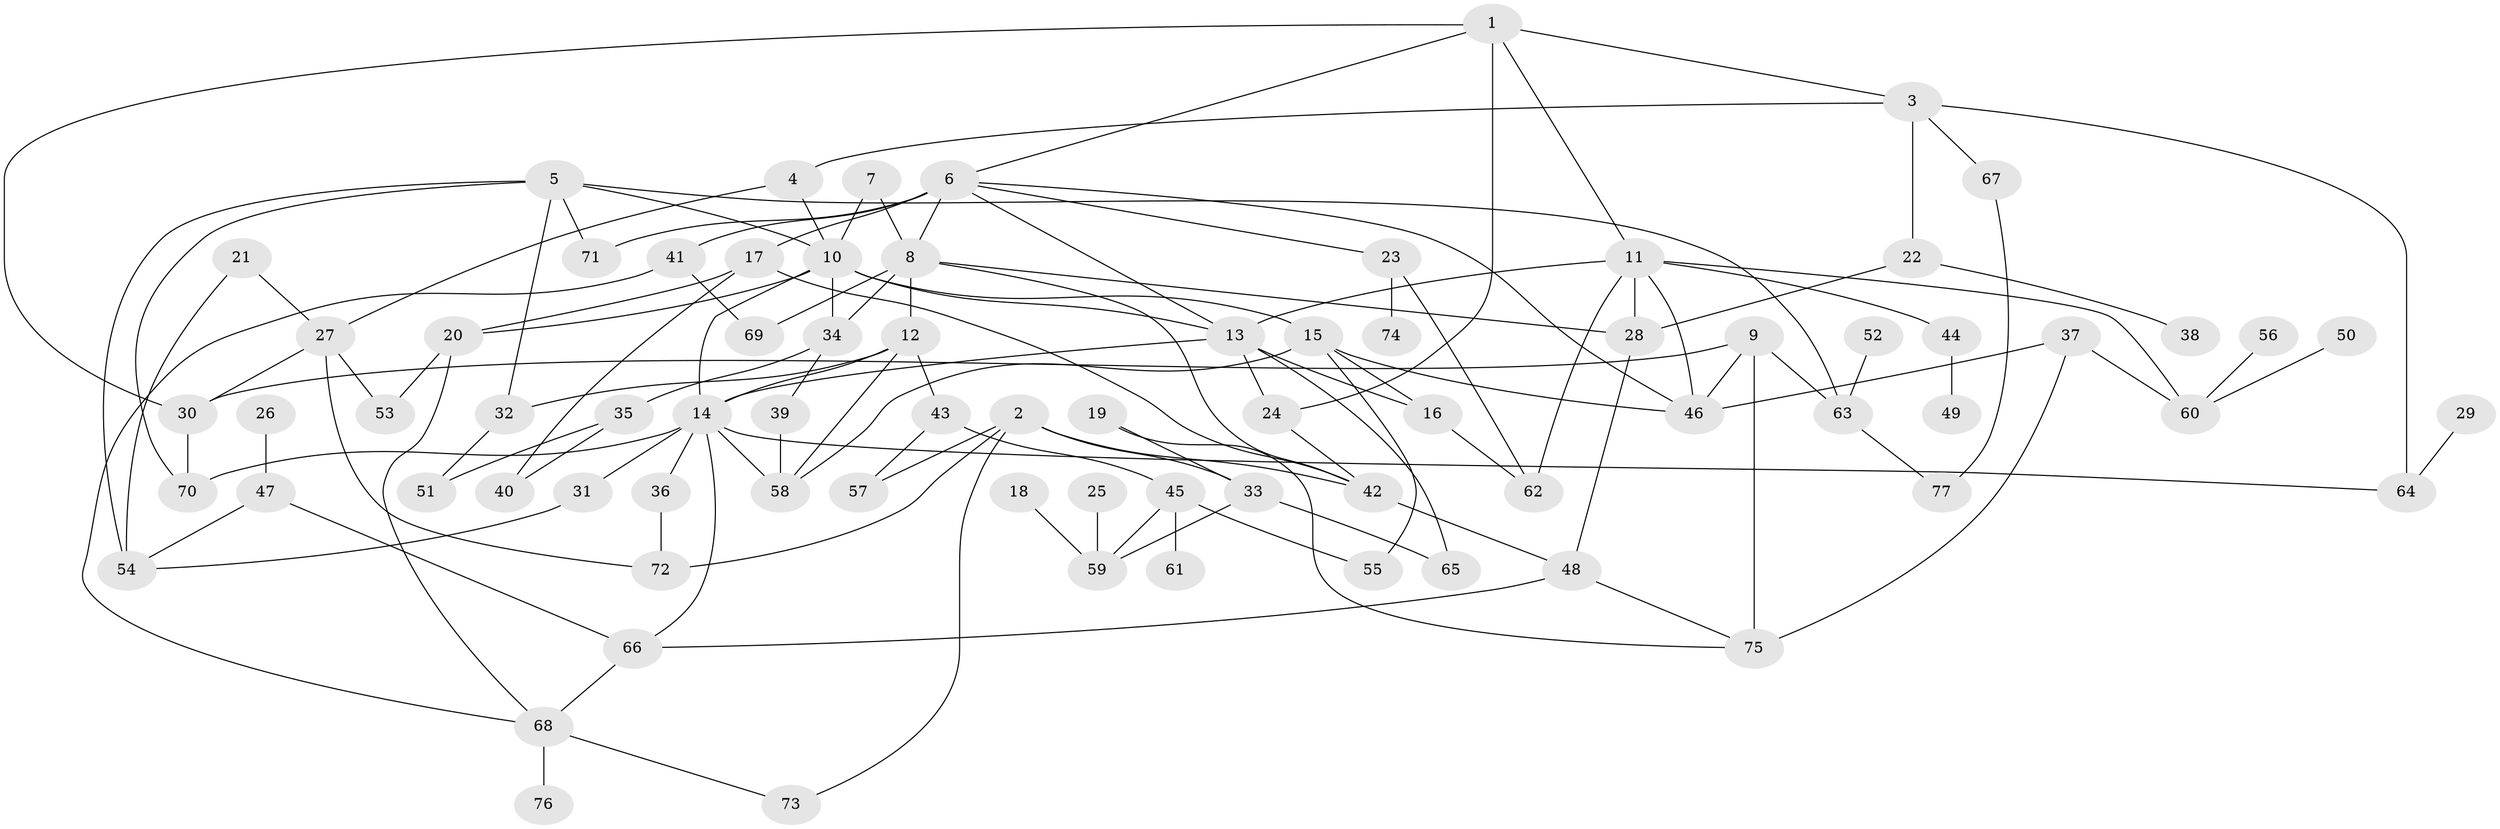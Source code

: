 // original degree distribution, {5: 0.09448818897637795, 4: 0.15748031496062992, 6: 0.03937007874015748, 7: 0.015748031496062992, 3: 0.1732283464566929, 1: 0.2204724409448819, 2: 0.29133858267716534, 8: 0.007874015748031496}
// Generated by graph-tools (version 1.1) at 2025/36/03/04/25 23:36:08]
// undirected, 77 vertices, 127 edges
graph export_dot {
  node [color=gray90,style=filled];
  1;
  2;
  3;
  4;
  5;
  6;
  7;
  8;
  9;
  10;
  11;
  12;
  13;
  14;
  15;
  16;
  17;
  18;
  19;
  20;
  21;
  22;
  23;
  24;
  25;
  26;
  27;
  28;
  29;
  30;
  31;
  32;
  33;
  34;
  35;
  36;
  37;
  38;
  39;
  40;
  41;
  42;
  43;
  44;
  45;
  46;
  47;
  48;
  49;
  50;
  51;
  52;
  53;
  54;
  55;
  56;
  57;
  58;
  59;
  60;
  61;
  62;
  63;
  64;
  65;
  66;
  67;
  68;
  69;
  70;
  71;
  72;
  73;
  74;
  75;
  76;
  77;
  1 -- 3 [weight=1.0];
  1 -- 6 [weight=1.0];
  1 -- 11 [weight=1.0];
  1 -- 24 [weight=1.0];
  1 -- 30 [weight=1.0];
  2 -- 33 [weight=1.0];
  2 -- 42 [weight=1.0];
  2 -- 57 [weight=1.0];
  2 -- 72 [weight=1.0];
  2 -- 73 [weight=1.0];
  3 -- 4 [weight=1.0];
  3 -- 22 [weight=1.0];
  3 -- 64 [weight=1.0];
  3 -- 67 [weight=1.0];
  4 -- 10 [weight=1.0];
  4 -- 27 [weight=1.0];
  5 -- 10 [weight=1.0];
  5 -- 32 [weight=1.0];
  5 -- 54 [weight=1.0];
  5 -- 63 [weight=1.0];
  5 -- 70 [weight=1.0];
  5 -- 71 [weight=1.0];
  6 -- 8 [weight=1.0];
  6 -- 13 [weight=1.0];
  6 -- 17 [weight=2.0];
  6 -- 23 [weight=1.0];
  6 -- 41 [weight=1.0];
  6 -- 46 [weight=1.0];
  6 -- 71 [weight=1.0];
  7 -- 8 [weight=1.0];
  7 -- 10 [weight=1.0];
  8 -- 12 [weight=1.0];
  8 -- 28 [weight=1.0];
  8 -- 34 [weight=1.0];
  8 -- 42 [weight=1.0];
  8 -- 69 [weight=1.0];
  9 -- 30 [weight=1.0];
  9 -- 46 [weight=2.0];
  9 -- 63 [weight=1.0];
  9 -- 75 [weight=1.0];
  10 -- 13 [weight=1.0];
  10 -- 14 [weight=1.0];
  10 -- 15 [weight=1.0];
  10 -- 20 [weight=1.0];
  10 -- 34 [weight=1.0];
  11 -- 13 [weight=1.0];
  11 -- 28 [weight=1.0];
  11 -- 44 [weight=1.0];
  11 -- 46 [weight=1.0];
  11 -- 60 [weight=1.0];
  11 -- 62 [weight=1.0];
  12 -- 14 [weight=1.0];
  12 -- 32 [weight=1.0];
  12 -- 43 [weight=1.0];
  12 -- 58 [weight=1.0];
  13 -- 14 [weight=1.0];
  13 -- 16 [weight=1.0];
  13 -- 24 [weight=1.0];
  13 -- 65 [weight=1.0];
  14 -- 31 [weight=1.0];
  14 -- 36 [weight=1.0];
  14 -- 58 [weight=1.0];
  14 -- 64 [weight=1.0];
  14 -- 66 [weight=1.0];
  14 -- 70 [weight=1.0];
  15 -- 16 [weight=1.0];
  15 -- 46 [weight=1.0];
  15 -- 55 [weight=1.0];
  15 -- 58 [weight=1.0];
  16 -- 62 [weight=1.0];
  17 -- 20 [weight=1.0];
  17 -- 40 [weight=1.0];
  17 -- 42 [weight=1.0];
  18 -- 59 [weight=1.0];
  19 -- 33 [weight=1.0];
  19 -- 75 [weight=1.0];
  20 -- 53 [weight=1.0];
  20 -- 68 [weight=1.0];
  21 -- 27 [weight=1.0];
  21 -- 54 [weight=1.0];
  22 -- 28 [weight=1.0];
  22 -- 38 [weight=1.0];
  23 -- 62 [weight=1.0];
  23 -- 74 [weight=1.0];
  24 -- 42 [weight=1.0];
  25 -- 59 [weight=1.0];
  26 -- 47 [weight=1.0];
  27 -- 30 [weight=1.0];
  27 -- 53 [weight=1.0];
  27 -- 72 [weight=1.0];
  28 -- 48 [weight=1.0];
  29 -- 64 [weight=1.0];
  30 -- 70 [weight=1.0];
  31 -- 54 [weight=1.0];
  32 -- 51 [weight=1.0];
  33 -- 59 [weight=1.0];
  33 -- 65 [weight=1.0];
  34 -- 35 [weight=1.0];
  34 -- 39 [weight=1.0];
  35 -- 40 [weight=1.0];
  35 -- 51 [weight=1.0];
  36 -- 72 [weight=1.0];
  37 -- 46 [weight=1.0];
  37 -- 60 [weight=1.0];
  37 -- 75 [weight=2.0];
  39 -- 58 [weight=1.0];
  41 -- 68 [weight=1.0];
  41 -- 69 [weight=1.0];
  42 -- 48 [weight=1.0];
  43 -- 45 [weight=1.0];
  43 -- 57 [weight=1.0];
  44 -- 49 [weight=1.0];
  45 -- 55 [weight=1.0];
  45 -- 59 [weight=1.0];
  45 -- 61 [weight=1.0];
  47 -- 54 [weight=1.0];
  47 -- 66 [weight=1.0];
  48 -- 66 [weight=1.0];
  48 -- 75 [weight=1.0];
  50 -- 60 [weight=1.0];
  52 -- 63 [weight=1.0];
  56 -- 60 [weight=1.0];
  63 -- 77 [weight=1.0];
  66 -- 68 [weight=1.0];
  67 -- 77 [weight=1.0];
  68 -- 73 [weight=1.0];
  68 -- 76 [weight=1.0];
}
